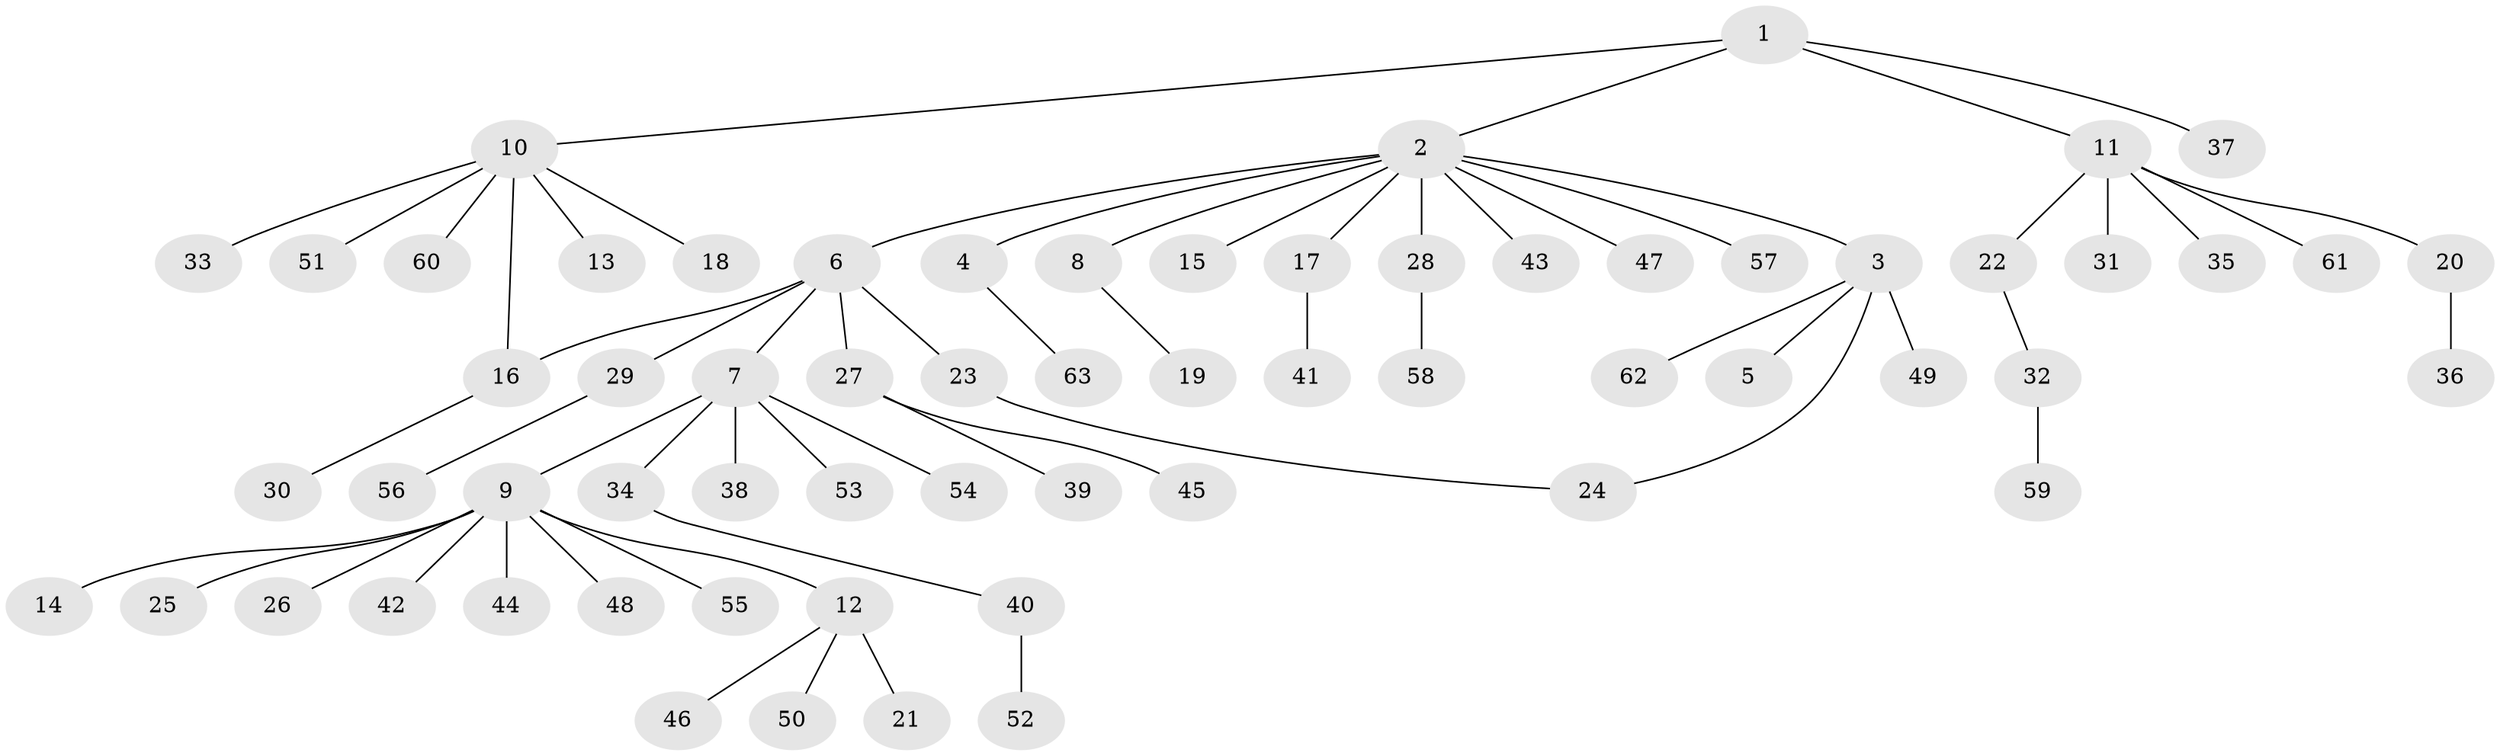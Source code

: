 // Generated by graph-tools (version 1.1) at 2025/11/02/27/25 16:11:12]
// undirected, 63 vertices, 64 edges
graph export_dot {
graph [start="1"]
  node [color=gray90,style=filled];
  1;
  2;
  3;
  4;
  5;
  6;
  7;
  8;
  9;
  10;
  11;
  12;
  13;
  14;
  15;
  16;
  17;
  18;
  19;
  20;
  21;
  22;
  23;
  24;
  25;
  26;
  27;
  28;
  29;
  30;
  31;
  32;
  33;
  34;
  35;
  36;
  37;
  38;
  39;
  40;
  41;
  42;
  43;
  44;
  45;
  46;
  47;
  48;
  49;
  50;
  51;
  52;
  53;
  54;
  55;
  56;
  57;
  58;
  59;
  60;
  61;
  62;
  63;
  1 -- 2;
  1 -- 10;
  1 -- 11;
  1 -- 37;
  2 -- 3;
  2 -- 4;
  2 -- 6;
  2 -- 8;
  2 -- 15;
  2 -- 17;
  2 -- 28;
  2 -- 43;
  2 -- 47;
  2 -- 57;
  3 -- 5;
  3 -- 24;
  3 -- 49;
  3 -- 62;
  4 -- 63;
  6 -- 7;
  6 -- 16;
  6 -- 23;
  6 -- 27;
  6 -- 29;
  7 -- 9;
  7 -- 34;
  7 -- 38;
  7 -- 53;
  7 -- 54;
  8 -- 19;
  9 -- 12;
  9 -- 14;
  9 -- 25;
  9 -- 26;
  9 -- 42;
  9 -- 44;
  9 -- 48;
  9 -- 55;
  10 -- 13;
  10 -- 16;
  10 -- 18;
  10 -- 33;
  10 -- 51;
  10 -- 60;
  11 -- 20;
  11 -- 22;
  11 -- 31;
  11 -- 35;
  11 -- 61;
  12 -- 21;
  12 -- 46;
  12 -- 50;
  16 -- 30;
  17 -- 41;
  20 -- 36;
  22 -- 32;
  23 -- 24;
  27 -- 39;
  27 -- 45;
  28 -- 58;
  29 -- 56;
  32 -- 59;
  34 -- 40;
  40 -- 52;
}
